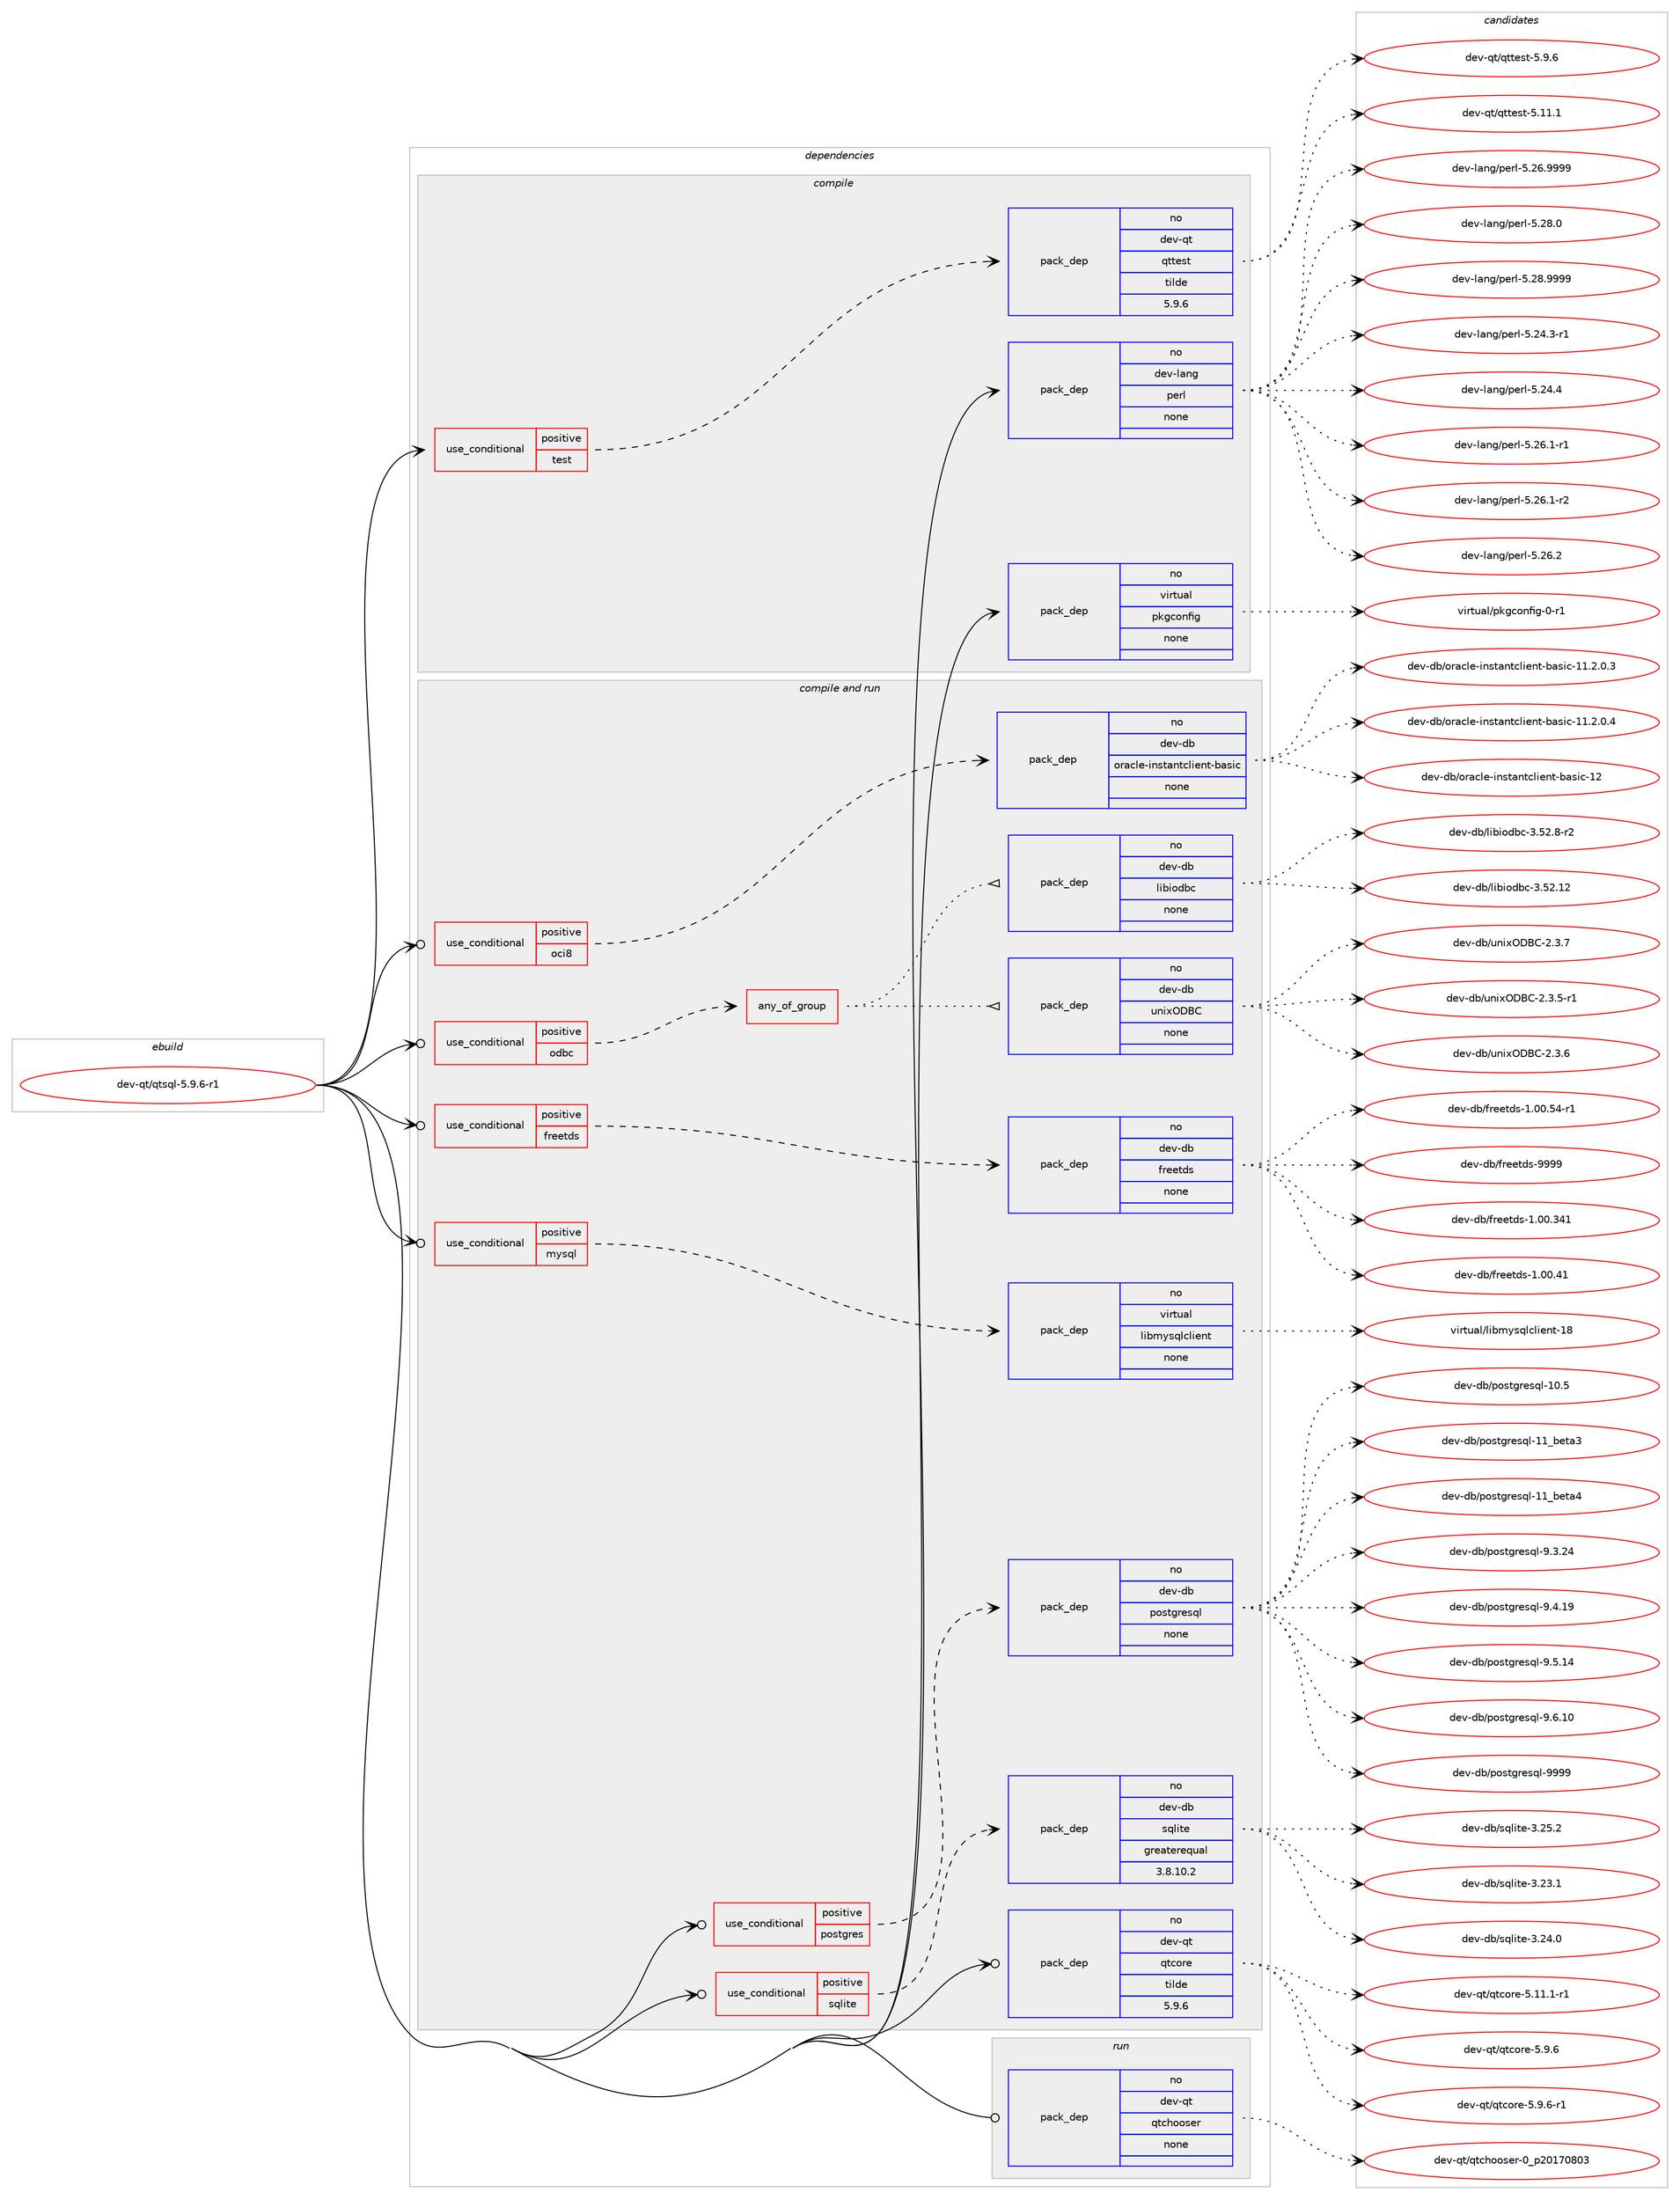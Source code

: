 digraph prolog {

# *************
# Graph options
# *************

newrank=true;
concentrate=true;
compound=true;
graph [rankdir=LR,fontname=Helvetica,fontsize=10,ranksep=1.5];#, ranksep=2.5, nodesep=0.2];
edge  [arrowhead=vee];
node  [fontname=Helvetica,fontsize=10];

# **********
# The ebuild
# **********

subgraph cluster_leftcol {
color=gray;
rank=same;
label=<<i>ebuild</i>>;
id [label="dev-qt/qtsql-5.9.6-r1", color=red, width=4, href="../dev-qt/qtsql-5.9.6-r1.svg"];
}

# ****************
# The dependencies
# ****************

subgraph cluster_midcol {
color=gray;
label=<<i>dependencies</i>>;
subgraph cluster_compile {
fillcolor="#eeeeee";
style=filled;
label=<<i>compile</i>>;
subgraph cond1351 {
dependency6007 [label=<<TABLE BORDER="0" CELLBORDER="1" CELLSPACING="0" CELLPADDING="4"><TR><TD ROWSPAN="3" CELLPADDING="10">use_conditional</TD></TR><TR><TD>positive</TD></TR><TR><TD>test</TD></TR></TABLE>>, shape=none, color=red];
subgraph pack4531 {
dependency6008 [label=<<TABLE BORDER="0" CELLBORDER="1" CELLSPACING="0" CELLPADDING="4" WIDTH="220"><TR><TD ROWSPAN="6" CELLPADDING="30">pack_dep</TD></TR><TR><TD WIDTH="110">no</TD></TR><TR><TD>dev-qt</TD></TR><TR><TD>qttest</TD></TR><TR><TD>tilde</TD></TR><TR><TD>5.9.6</TD></TR></TABLE>>, shape=none, color=blue];
}
dependency6007:e -> dependency6008:w [weight=20,style="dashed",arrowhead="vee"];
}
id:e -> dependency6007:w [weight=20,style="solid",arrowhead="vee"];
subgraph pack4532 {
dependency6009 [label=<<TABLE BORDER="0" CELLBORDER="1" CELLSPACING="0" CELLPADDING="4" WIDTH="220"><TR><TD ROWSPAN="6" CELLPADDING="30">pack_dep</TD></TR><TR><TD WIDTH="110">no</TD></TR><TR><TD>dev-lang</TD></TR><TR><TD>perl</TD></TR><TR><TD>none</TD></TR><TR><TD></TD></TR></TABLE>>, shape=none, color=blue];
}
id:e -> dependency6009:w [weight=20,style="solid",arrowhead="vee"];
subgraph pack4533 {
dependency6010 [label=<<TABLE BORDER="0" CELLBORDER="1" CELLSPACING="0" CELLPADDING="4" WIDTH="220"><TR><TD ROWSPAN="6" CELLPADDING="30">pack_dep</TD></TR><TR><TD WIDTH="110">no</TD></TR><TR><TD>virtual</TD></TR><TR><TD>pkgconfig</TD></TR><TR><TD>none</TD></TR><TR><TD></TD></TR></TABLE>>, shape=none, color=blue];
}
id:e -> dependency6010:w [weight=20,style="solid",arrowhead="vee"];
}
subgraph cluster_compileandrun {
fillcolor="#eeeeee";
style=filled;
label=<<i>compile and run</i>>;
subgraph cond1352 {
dependency6011 [label=<<TABLE BORDER="0" CELLBORDER="1" CELLSPACING="0" CELLPADDING="4"><TR><TD ROWSPAN="3" CELLPADDING="10">use_conditional</TD></TR><TR><TD>positive</TD></TR><TR><TD>freetds</TD></TR></TABLE>>, shape=none, color=red];
subgraph pack4534 {
dependency6012 [label=<<TABLE BORDER="0" CELLBORDER="1" CELLSPACING="0" CELLPADDING="4" WIDTH="220"><TR><TD ROWSPAN="6" CELLPADDING="30">pack_dep</TD></TR><TR><TD WIDTH="110">no</TD></TR><TR><TD>dev-db</TD></TR><TR><TD>freetds</TD></TR><TR><TD>none</TD></TR><TR><TD></TD></TR></TABLE>>, shape=none, color=blue];
}
dependency6011:e -> dependency6012:w [weight=20,style="dashed",arrowhead="vee"];
}
id:e -> dependency6011:w [weight=20,style="solid",arrowhead="odotvee"];
subgraph cond1353 {
dependency6013 [label=<<TABLE BORDER="0" CELLBORDER="1" CELLSPACING="0" CELLPADDING="4"><TR><TD ROWSPAN="3" CELLPADDING="10">use_conditional</TD></TR><TR><TD>positive</TD></TR><TR><TD>mysql</TD></TR></TABLE>>, shape=none, color=red];
subgraph pack4535 {
dependency6014 [label=<<TABLE BORDER="0" CELLBORDER="1" CELLSPACING="0" CELLPADDING="4" WIDTH="220"><TR><TD ROWSPAN="6" CELLPADDING="30">pack_dep</TD></TR><TR><TD WIDTH="110">no</TD></TR><TR><TD>virtual</TD></TR><TR><TD>libmysqlclient</TD></TR><TR><TD>none</TD></TR><TR><TD></TD></TR></TABLE>>, shape=none, color=blue];
}
dependency6013:e -> dependency6014:w [weight=20,style="dashed",arrowhead="vee"];
}
id:e -> dependency6013:w [weight=20,style="solid",arrowhead="odotvee"];
subgraph cond1354 {
dependency6015 [label=<<TABLE BORDER="0" CELLBORDER="1" CELLSPACING="0" CELLPADDING="4"><TR><TD ROWSPAN="3" CELLPADDING="10">use_conditional</TD></TR><TR><TD>positive</TD></TR><TR><TD>oci8</TD></TR></TABLE>>, shape=none, color=red];
subgraph pack4536 {
dependency6016 [label=<<TABLE BORDER="0" CELLBORDER="1" CELLSPACING="0" CELLPADDING="4" WIDTH="220"><TR><TD ROWSPAN="6" CELLPADDING="30">pack_dep</TD></TR><TR><TD WIDTH="110">no</TD></TR><TR><TD>dev-db</TD></TR><TR><TD>oracle-instantclient-basic</TD></TR><TR><TD>none</TD></TR><TR><TD></TD></TR></TABLE>>, shape=none, color=blue];
}
dependency6015:e -> dependency6016:w [weight=20,style="dashed",arrowhead="vee"];
}
id:e -> dependency6015:w [weight=20,style="solid",arrowhead="odotvee"];
subgraph cond1355 {
dependency6017 [label=<<TABLE BORDER="0" CELLBORDER="1" CELLSPACING="0" CELLPADDING="4"><TR><TD ROWSPAN="3" CELLPADDING="10">use_conditional</TD></TR><TR><TD>positive</TD></TR><TR><TD>odbc</TD></TR></TABLE>>, shape=none, color=red];
subgraph any117 {
dependency6018 [label=<<TABLE BORDER="0" CELLBORDER="1" CELLSPACING="0" CELLPADDING="4"><TR><TD CELLPADDING="10">any_of_group</TD></TR></TABLE>>, shape=none, color=red];subgraph pack4537 {
dependency6019 [label=<<TABLE BORDER="0" CELLBORDER="1" CELLSPACING="0" CELLPADDING="4" WIDTH="220"><TR><TD ROWSPAN="6" CELLPADDING="30">pack_dep</TD></TR><TR><TD WIDTH="110">no</TD></TR><TR><TD>dev-db</TD></TR><TR><TD>unixODBC</TD></TR><TR><TD>none</TD></TR><TR><TD></TD></TR></TABLE>>, shape=none, color=blue];
}
dependency6018:e -> dependency6019:w [weight=20,style="dotted",arrowhead="oinv"];
subgraph pack4538 {
dependency6020 [label=<<TABLE BORDER="0" CELLBORDER="1" CELLSPACING="0" CELLPADDING="4" WIDTH="220"><TR><TD ROWSPAN="6" CELLPADDING="30">pack_dep</TD></TR><TR><TD WIDTH="110">no</TD></TR><TR><TD>dev-db</TD></TR><TR><TD>libiodbc</TD></TR><TR><TD>none</TD></TR><TR><TD></TD></TR></TABLE>>, shape=none, color=blue];
}
dependency6018:e -> dependency6020:w [weight=20,style="dotted",arrowhead="oinv"];
}
dependency6017:e -> dependency6018:w [weight=20,style="dashed",arrowhead="vee"];
}
id:e -> dependency6017:w [weight=20,style="solid",arrowhead="odotvee"];
subgraph cond1356 {
dependency6021 [label=<<TABLE BORDER="0" CELLBORDER="1" CELLSPACING="0" CELLPADDING="4"><TR><TD ROWSPAN="3" CELLPADDING="10">use_conditional</TD></TR><TR><TD>positive</TD></TR><TR><TD>postgres</TD></TR></TABLE>>, shape=none, color=red];
subgraph pack4539 {
dependency6022 [label=<<TABLE BORDER="0" CELLBORDER="1" CELLSPACING="0" CELLPADDING="4" WIDTH="220"><TR><TD ROWSPAN="6" CELLPADDING="30">pack_dep</TD></TR><TR><TD WIDTH="110">no</TD></TR><TR><TD>dev-db</TD></TR><TR><TD>postgresql</TD></TR><TR><TD>none</TD></TR><TR><TD></TD></TR></TABLE>>, shape=none, color=blue];
}
dependency6021:e -> dependency6022:w [weight=20,style="dashed",arrowhead="vee"];
}
id:e -> dependency6021:w [weight=20,style="solid",arrowhead="odotvee"];
subgraph cond1357 {
dependency6023 [label=<<TABLE BORDER="0" CELLBORDER="1" CELLSPACING="0" CELLPADDING="4"><TR><TD ROWSPAN="3" CELLPADDING="10">use_conditional</TD></TR><TR><TD>positive</TD></TR><TR><TD>sqlite</TD></TR></TABLE>>, shape=none, color=red];
subgraph pack4540 {
dependency6024 [label=<<TABLE BORDER="0" CELLBORDER="1" CELLSPACING="0" CELLPADDING="4" WIDTH="220"><TR><TD ROWSPAN="6" CELLPADDING="30">pack_dep</TD></TR><TR><TD WIDTH="110">no</TD></TR><TR><TD>dev-db</TD></TR><TR><TD>sqlite</TD></TR><TR><TD>greaterequal</TD></TR><TR><TD>3.8.10.2</TD></TR></TABLE>>, shape=none, color=blue];
}
dependency6023:e -> dependency6024:w [weight=20,style="dashed",arrowhead="vee"];
}
id:e -> dependency6023:w [weight=20,style="solid",arrowhead="odotvee"];
subgraph pack4541 {
dependency6025 [label=<<TABLE BORDER="0" CELLBORDER="1" CELLSPACING="0" CELLPADDING="4" WIDTH="220"><TR><TD ROWSPAN="6" CELLPADDING="30">pack_dep</TD></TR><TR><TD WIDTH="110">no</TD></TR><TR><TD>dev-qt</TD></TR><TR><TD>qtcore</TD></TR><TR><TD>tilde</TD></TR><TR><TD>5.9.6</TD></TR></TABLE>>, shape=none, color=blue];
}
id:e -> dependency6025:w [weight=20,style="solid",arrowhead="odotvee"];
}
subgraph cluster_run {
fillcolor="#eeeeee";
style=filled;
label=<<i>run</i>>;
subgraph pack4542 {
dependency6026 [label=<<TABLE BORDER="0" CELLBORDER="1" CELLSPACING="0" CELLPADDING="4" WIDTH="220"><TR><TD ROWSPAN="6" CELLPADDING="30">pack_dep</TD></TR><TR><TD WIDTH="110">no</TD></TR><TR><TD>dev-qt</TD></TR><TR><TD>qtchooser</TD></TR><TR><TD>none</TD></TR><TR><TD></TD></TR></TABLE>>, shape=none, color=blue];
}
id:e -> dependency6026:w [weight=20,style="solid",arrowhead="odot"];
}
}

# **************
# The candidates
# **************

subgraph cluster_choices {
rank=same;
color=gray;
label=<<i>candidates</i>>;

subgraph choice4531 {
color=black;
nodesep=1;
choice100101118451131164711311611610111511645534649494649 [label="dev-qt/qttest-5.11.1", color=red, width=4,href="../dev-qt/qttest-5.11.1.svg"];
choice1001011184511311647113116116101115116455346574654 [label="dev-qt/qttest-5.9.6", color=red, width=4,href="../dev-qt/qttest-5.9.6.svg"];
dependency6008:e -> choice100101118451131164711311611610111511645534649494649:w [style=dotted,weight="100"];
dependency6008:e -> choice1001011184511311647113116116101115116455346574654:w [style=dotted,weight="100"];
}
subgraph choice4532 {
color=black;
nodesep=1;
choice100101118451089711010347112101114108455346505246514511449 [label="dev-lang/perl-5.24.3-r1", color=red, width=4,href="../dev-lang/perl-5.24.3-r1.svg"];
choice10010111845108971101034711210111410845534650524652 [label="dev-lang/perl-5.24.4", color=red, width=4,href="../dev-lang/perl-5.24.4.svg"];
choice100101118451089711010347112101114108455346505446494511449 [label="dev-lang/perl-5.26.1-r1", color=red, width=4,href="../dev-lang/perl-5.26.1-r1.svg"];
choice100101118451089711010347112101114108455346505446494511450 [label="dev-lang/perl-5.26.1-r2", color=red, width=4,href="../dev-lang/perl-5.26.1-r2.svg"];
choice10010111845108971101034711210111410845534650544650 [label="dev-lang/perl-5.26.2", color=red, width=4,href="../dev-lang/perl-5.26.2.svg"];
choice10010111845108971101034711210111410845534650544657575757 [label="dev-lang/perl-5.26.9999", color=red, width=4,href="../dev-lang/perl-5.26.9999.svg"];
choice10010111845108971101034711210111410845534650564648 [label="dev-lang/perl-5.28.0", color=red, width=4,href="../dev-lang/perl-5.28.0.svg"];
choice10010111845108971101034711210111410845534650564657575757 [label="dev-lang/perl-5.28.9999", color=red, width=4,href="../dev-lang/perl-5.28.9999.svg"];
dependency6009:e -> choice100101118451089711010347112101114108455346505246514511449:w [style=dotted,weight="100"];
dependency6009:e -> choice10010111845108971101034711210111410845534650524652:w [style=dotted,weight="100"];
dependency6009:e -> choice100101118451089711010347112101114108455346505446494511449:w [style=dotted,weight="100"];
dependency6009:e -> choice100101118451089711010347112101114108455346505446494511450:w [style=dotted,weight="100"];
dependency6009:e -> choice10010111845108971101034711210111410845534650544650:w [style=dotted,weight="100"];
dependency6009:e -> choice10010111845108971101034711210111410845534650544657575757:w [style=dotted,weight="100"];
dependency6009:e -> choice10010111845108971101034711210111410845534650564648:w [style=dotted,weight="100"];
dependency6009:e -> choice10010111845108971101034711210111410845534650564657575757:w [style=dotted,weight="100"];
}
subgraph choice4533 {
color=black;
nodesep=1;
choice11810511411611797108471121071039911111010210510345484511449 [label="virtual/pkgconfig-0-r1", color=red, width=4,href="../virtual/pkgconfig-0-r1.svg"];
dependency6010:e -> choice11810511411611797108471121071039911111010210510345484511449:w [style=dotted,weight="100"];
}
subgraph choice4534 {
color=black;
nodesep=1;
choice100101118451009847102114101101116100115454946484846515249 [label="dev-db/freetds-1.00.341", color=red, width=4,href="../dev-db/freetds-1.00.341.svg"];
choice1001011184510098471021141011011161001154549464848465249 [label="dev-db/freetds-1.00.41", color=red, width=4,href="../dev-db/freetds-1.00.41.svg"];
choice10010111845100984710211410110111610011545494648484653524511449 [label="dev-db/freetds-1.00.54-r1", color=red, width=4,href="../dev-db/freetds-1.00.54-r1.svg"];
choice1001011184510098471021141011011161001154557575757 [label="dev-db/freetds-9999", color=red, width=4,href="../dev-db/freetds-9999.svg"];
dependency6012:e -> choice100101118451009847102114101101116100115454946484846515249:w [style=dotted,weight="100"];
dependency6012:e -> choice1001011184510098471021141011011161001154549464848465249:w [style=dotted,weight="100"];
dependency6012:e -> choice10010111845100984710211410110111610011545494648484653524511449:w [style=dotted,weight="100"];
dependency6012:e -> choice1001011184510098471021141011011161001154557575757:w [style=dotted,weight="100"];
}
subgraph choice4535 {
color=black;
nodesep=1;
choice11810511411611797108471081059810912111511310899108105101110116454956 [label="virtual/libmysqlclient-18", color=red, width=4,href="../virtual/libmysqlclient-18.svg"];
dependency6014:e -> choice11810511411611797108471081059810912111511310899108105101110116454956:w [style=dotted,weight="100"];
}
subgraph choice4536 {
color=black;
nodesep=1;
choice100101118451009847111114979910810145105110115116971101169910810510111011645989711510599454949465046484651 [label="dev-db/oracle-instantclient-basic-11.2.0.3", color=red, width=4,href="../dev-db/oracle-instantclient-basic-11.2.0.3.svg"];
choice100101118451009847111114979910810145105110115116971101169910810510111011645989711510599454949465046484652 [label="dev-db/oracle-instantclient-basic-11.2.0.4", color=red, width=4,href="../dev-db/oracle-instantclient-basic-11.2.0.4.svg"];
choice100101118451009847111114979910810145105110115116971101169910810510111011645989711510599454950 [label="dev-db/oracle-instantclient-basic-12", color=red, width=4,href="../dev-db/oracle-instantclient-basic-12.svg"];
dependency6016:e -> choice100101118451009847111114979910810145105110115116971101169910810510111011645989711510599454949465046484651:w [style=dotted,weight="100"];
dependency6016:e -> choice100101118451009847111114979910810145105110115116971101169910810510111011645989711510599454949465046484652:w [style=dotted,weight="100"];
dependency6016:e -> choice100101118451009847111114979910810145105110115116971101169910810510111011645989711510599454950:w [style=dotted,weight="100"];
}
subgraph choice4537 {
color=black;
nodesep=1;
choice100101118451009847117110105120796866674550465146534511449 [label="dev-db/unixODBC-2.3.5-r1", color=red, width=4,href="../dev-db/unixODBC-2.3.5-r1.svg"];
choice10010111845100984711711010512079686667455046514654 [label="dev-db/unixODBC-2.3.6", color=red, width=4,href="../dev-db/unixODBC-2.3.6.svg"];
choice10010111845100984711711010512079686667455046514655 [label="dev-db/unixODBC-2.3.7", color=red, width=4,href="../dev-db/unixODBC-2.3.7.svg"];
dependency6019:e -> choice100101118451009847117110105120796866674550465146534511449:w [style=dotted,weight="100"];
dependency6019:e -> choice10010111845100984711711010512079686667455046514654:w [style=dotted,weight="100"];
dependency6019:e -> choice10010111845100984711711010512079686667455046514655:w [style=dotted,weight="100"];
}
subgraph choice4538 {
color=black;
nodesep=1;
choice1001011184510098471081059810511110098994551465350464950 [label="dev-db/libiodbc-3.52.12", color=red, width=4,href="../dev-db/libiodbc-3.52.12.svg"];
choice100101118451009847108105981051111009899455146535046564511450 [label="dev-db/libiodbc-3.52.8-r2", color=red, width=4,href="../dev-db/libiodbc-3.52.8-r2.svg"];
dependency6020:e -> choice1001011184510098471081059810511110098994551465350464950:w [style=dotted,weight="100"];
dependency6020:e -> choice100101118451009847108105981051111009899455146535046564511450:w [style=dotted,weight="100"];
}
subgraph choice4539 {
color=black;
nodesep=1;
choice1001011184510098471121111151161031141011151131084549484653 [label="dev-db/postgresql-10.5", color=red, width=4,href="../dev-db/postgresql-10.5.svg"];
choice10010111845100984711211111511610311410111511310845494995981011169751 [label="dev-db/postgresql-11_beta3", color=red, width=4,href="../dev-db/postgresql-11_beta3.svg"];
choice10010111845100984711211111511610311410111511310845494995981011169752 [label="dev-db/postgresql-11_beta4", color=red, width=4,href="../dev-db/postgresql-11_beta4.svg"];
choice10010111845100984711211111511610311410111511310845574651465052 [label="dev-db/postgresql-9.3.24", color=red, width=4,href="../dev-db/postgresql-9.3.24.svg"];
choice10010111845100984711211111511610311410111511310845574652464957 [label="dev-db/postgresql-9.4.19", color=red, width=4,href="../dev-db/postgresql-9.4.19.svg"];
choice10010111845100984711211111511610311410111511310845574653464952 [label="dev-db/postgresql-9.5.14", color=red, width=4,href="../dev-db/postgresql-9.5.14.svg"];
choice10010111845100984711211111511610311410111511310845574654464948 [label="dev-db/postgresql-9.6.10", color=red, width=4,href="../dev-db/postgresql-9.6.10.svg"];
choice1001011184510098471121111151161031141011151131084557575757 [label="dev-db/postgresql-9999", color=red, width=4,href="../dev-db/postgresql-9999.svg"];
dependency6022:e -> choice1001011184510098471121111151161031141011151131084549484653:w [style=dotted,weight="100"];
dependency6022:e -> choice10010111845100984711211111511610311410111511310845494995981011169751:w [style=dotted,weight="100"];
dependency6022:e -> choice10010111845100984711211111511610311410111511310845494995981011169752:w [style=dotted,weight="100"];
dependency6022:e -> choice10010111845100984711211111511610311410111511310845574651465052:w [style=dotted,weight="100"];
dependency6022:e -> choice10010111845100984711211111511610311410111511310845574652464957:w [style=dotted,weight="100"];
dependency6022:e -> choice10010111845100984711211111511610311410111511310845574653464952:w [style=dotted,weight="100"];
dependency6022:e -> choice10010111845100984711211111511610311410111511310845574654464948:w [style=dotted,weight="100"];
dependency6022:e -> choice1001011184510098471121111151161031141011151131084557575757:w [style=dotted,weight="100"];
}
subgraph choice4540 {
color=black;
nodesep=1;
choice10010111845100984711511310810511610145514650514649 [label="dev-db/sqlite-3.23.1", color=red, width=4,href="../dev-db/sqlite-3.23.1.svg"];
choice10010111845100984711511310810511610145514650524648 [label="dev-db/sqlite-3.24.0", color=red, width=4,href="../dev-db/sqlite-3.24.0.svg"];
choice10010111845100984711511310810511610145514650534650 [label="dev-db/sqlite-3.25.2", color=red, width=4,href="../dev-db/sqlite-3.25.2.svg"];
dependency6024:e -> choice10010111845100984711511310810511610145514650514649:w [style=dotted,weight="100"];
dependency6024:e -> choice10010111845100984711511310810511610145514650524648:w [style=dotted,weight="100"];
dependency6024:e -> choice10010111845100984711511310810511610145514650534650:w [style=dotted,weight="100"];
}
subgraph choice4541 {
color=black;
nodesep=1;
choice100101118451131164711311699111114101455346494946494511449 [label="dev-qt/qtcore-5.11.1-r1", color=red, width=4,href="../dev-qt/qtcore-5.11.1-r1.svg"];
choice100101118451131164711311699111114101455346574654 [label="dev-qt/qtcore-5.9.6", color=red, width=4,href="../dev-qt/qtcore-5.9.6.svg"];
choice1001011184511311647113116991111141014553465746544511449 [label="dev-qt/qtcore-5.9.6-r1", color=red, width=4,href="../dev-qt/qtcore-5.9.6-r1.svg"];
dependency6025:e -> choice100101118451131164711311699111114101455346494946494511449:w [style=dotted,weight="100"];
dependency6025:e -> choice100101118451131164711311699111114101455346574654:w [style=dotted,weight="100"];
dependency6025:e -> choice1001011184511311647113116991111141014553465746544511449:w [style=dotted,weight="100"];
}
subgraph choice4542 {
color=black;
nodesep=1;
choice1001011184511311647113116991041111111151011144548951125048495548564851 [label="dev-qt/qtchooser-0_p20170803", color=red, width=4,href="../dev-qt/qtchooser-0_p20170803.svg"];
dependency6026:e -> choice1001011184511311647113116991041111111151011144548951125048495548564851:w [style=dotted,weight="100"];
}
}

}
